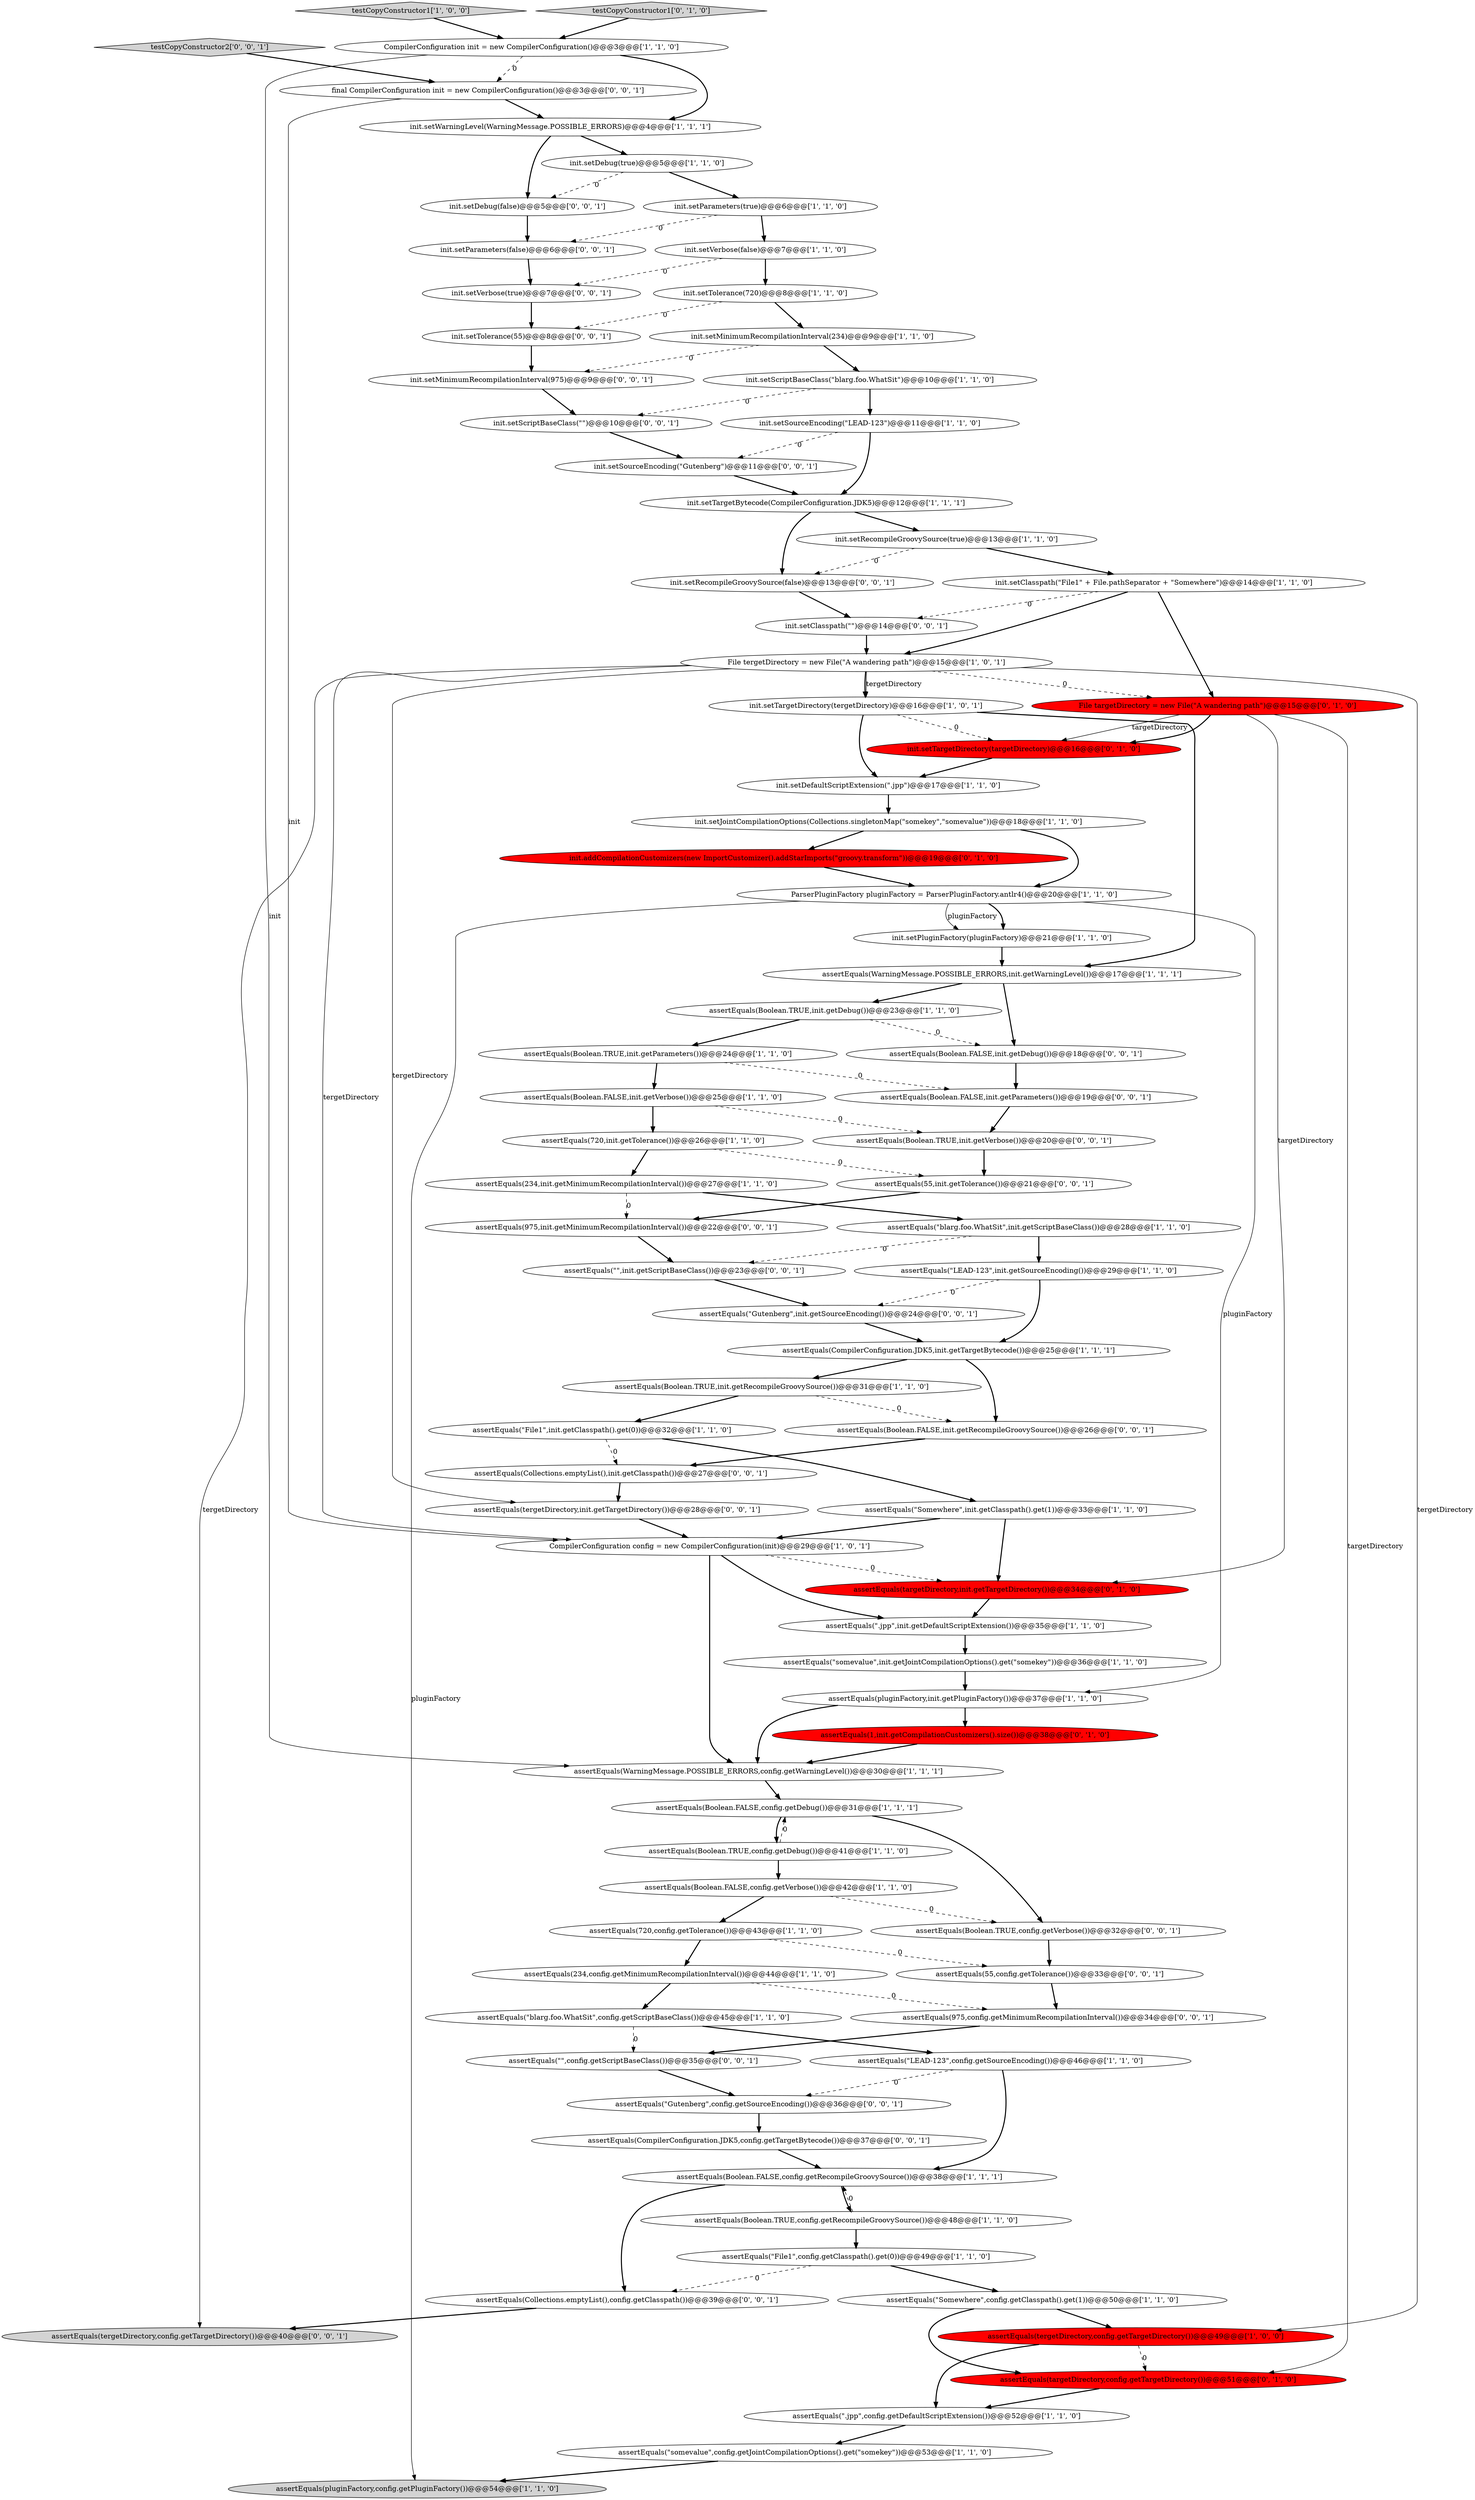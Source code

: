 digraph {
28 [style = filled, label = "assertEquals(Boolean.TRUE,init.getDebug())@@@23@@@['1', '1', '0']", fillcolor = white, shape = ellipse image = "AAA0AAABBB1BBB"];
10 [style = filled, label = "init.setRecompileGroovySource(true)@@@13@@@['1', '1', '0']", fillcolor = white, shape = ellipse image = "AAA0AAABBB1BBB"];
83 [style = filled, label = "init.setVerbose(true)@@@7@@@['0', '0', '1']", fillcolor = white, shape = ellipse image = "AAA0AAABBB3BBB"];
78 [style = filled, label = "assertEquals(CompilerConfiguration.JDK5,config.getTargetBytecode())@@@37@@@['0', '0', '1']", fillcolor = white, shape = ellipse image = "AAA0AAABBB3BBB"];
48 [style = filled, label = "init.setTargetBytecode(CompilerConfiguration.JDK5)@@@12@@@['1', '1', '1']", fillcolor = white, shape = ellipse image = "AAA0AAABBB1BBB"];
54 [style = filled, label = "assertEquals(targetDirectory,config.getTargetDirectory())@@@51@@@['0', '1', '0']", fillcolor = red, shape = ellipse image = "AAA1AAABBB2BBB"];
73 [style = filled, label = "assertEquals(\"Gutenberg\",config.getSourceEncoding())@@@36@@@['0', '0', '1']", fillcolor = white, shape = ellipse image = "AAA0AAABBB3BBB"];
47 [style = filled, label = "assertEquals(CompilerConfiguration.JDK5,init.getTargetBytecode())@@@25@@@['1', '1', '1']", fillcolor = white, shape = ellipse image = "AAA0AAABBB1BBB"];
0 [style = filled, label = "assertEquals(\"blarg.foo.WhatSit\",config.getScriptBaseClass())@@@45@@@['1', '1', '0']", fillcolor = white, shape = ellipse image = "AAA0AAABBB1BBB"];
3 [style = filled, label = "assertEquals(\"somevalue\",init.getJointCompilationOptions().get(\"somekey\"))@@@36@@@['1', '1', '0']", fillcolor = white, shape = ellipse image = "AAA0AAABBB1BBB"];
64 [style = filled, label = "init.setMinimumRecompilationInterval(975)@@@9@@@['0', '0', '1']", fillcolor = white, shape = ellipse image = "AAA0AAABBB3BBB"];
84 [style = filled, label = "init.setScriptBaseClass(\"\")@@@10@@@['0', '0', '1']", fillcolor = white, shape = ellipse image = "AAA0AAABBB3BBB"];
59 [style = filled, label = "assertEquals(975,config.getMinimumRecompilationInterval())@@@34@@@['0', '0', '1']", fillcolor = white, shape = ellipse image = "AAA0AAABBB3BBB"];
5 [style = filled, label = "assertEquals(\"somevalue\",config.getJointCompilationOptions().get(\"somekey\"))@@@53@@@['1', '1', '0']", fillcolor = white, shape = ellipse image = "AAA0AAABBB1BBB"];
63 [style = filled, label = "assertEquals(Boolean.FALSE,init.getParameters())@@@19@@@['0', '0', '1']", fillcolor = white, shape = ellipse image = "AAA0AAABBB3BBB"];
20 [style = filled, label = "testCopyConstructor1['1', '0', '0']", fillcolor = lightgray, shape = diamond image = "AAA0AAABBB1BBB"];
27 [style = filled, label = "init.setParameters(true)@@@6@@@['1', '1', '0']", fillcolor = white, shape = ellipse image = "AAA0AAABBB1BBB"];
69 [style = filled, label = "init.setSourceEncoding(\"Gutenberg\")@@@11@@@['0', '0', '1']", fillcolor = white, shape = ellipse image = "AAA0AAABBB3BBB"];
14 [style = filled, label = "assertEquals(234,init.getMinimumRecompilationInterval())@@@27@@@['1', '1', '0']", fillcolor = white, shape = ellipse image = "AAA0AAABBB1BBB"];
68 [style = filled, label = "init.setDebug(false)@@@5@@@['0', '0', '1']", fillcolor = white, shape = ellipse image = "AAA0AAABBB3BBB"];
67 [style = filled, label = "init.setTolerance(55)@@@8@@@['0', '0', '1']", fillcolor = white, shape = ellipse image = "AAA0AAABBB3BBB"];
24 [style = filled, label = "assertEquals(\"File1\",config.getClasspath().get(0))@@@49@@@['1', '1', '0']", fillcolor = white, shape = ellipse image = "AAA0AAABBB1BBB"];
85 [style = filled, label = "assertEquals(tergetDirectory,init.getTargetDirectory())@@@28@@@['0', '0', '1']", fillcolor = white, shape = ellipse image = "AAA0AAABBB3BBB"];
77 [style = filled, label = "assertEquals(\"\",config.getScriptBaseClass())@@@35@@@['0', '0', '1']", fillcolor = white, shape = ellipse image = "AAA0AAABBB3BBB"];
65 [style = filled, label = "assertEquals(tergetDirectory,config.getTargetDirectory())@@@40@@@['0', '0', '1']", fillcolor = lightgray, shape = ellipse image = "AAA0AAABBB3BBB"];
46 [style = filled, label = "assertEquals(Boolean.FALSE,config.getRecompileGroovySource())@@@38@@@['1', '1', '1']", fillcolor = white, shape = ellipse image = "AAA0AAABBB1BBB"];
55 [style = filled, label = "File targetDirectory = new File(\"A wandering path\")@@@15@@@['0', '1', '0']", fillcolor = red, shape = ellipse image = "AAA1AAABBB2BBB"];
35 [style = filled, label = "assertEquals(WarningMessage.POSSIBLE_ERRORS,config.getWarningLevel())@@@30@@@['1', '1', '1']", fillcolor = white, shape = ellipse image = "AAA0AAABBB1BBB"];
74 [style = filled, label = "assertEquals(975,init.getMinimumRecompilationInterval())@@@22@@@['0', '0', '1']", fillcolor = white, shape = ellipse image = "AAA0AAABBB3BBB"];
30 [style = filled, label = "assertEquals(Boolean.TRUE,init.getRecompileGroovySource())@@@31@@@['1', '1', '0']", fillcolor = white, shape = ellipse image = "AAA0AAABBB1BBB"];
71 [style = filled, label = "assertEquals(55,config.getTolerance())@@@33@@@['0', '0', '1']", fillcolor = white, shape = ellipse image = "AAA0AAABBB3BBB"];
75 [style = filled, label = "assertEquals(Collections.emptyList(),config.getClasspath())@@@39@@@['0', '0', '1']", fillcolor = white, shape = ellipse image = "AAA0AAABBB3BBB"];
81 [style = filled, label = "assertEquals(\"Gutenberg\",init.getSourceEncoding())@@@24@@@['0', '0', '1']", fillcolor = white, shape = ellipse image = "AAA0AAABBB3BBB"];
58 [style = filled, label = "final CompilerConfiguration init = new CompilerConfiguration()@@@3@@@['0', '0', '1']", fillcolor = white, shape = ellipse image = "AAA0AAABBB3BBB"];
86 [style = filled, label = "assertEquals(55,init.getTolerance())@@@21@@@['0', '0', '1']", fillcolor = white, shape = ellipse image = "AAA0AAABBB3BBB"];
19 [style = filled, label = "init.setVerbose(false)@@@7@@@['1', '1', '0']", fillcolor = white, shape = ellipse image = "AAA0AAABBB1BBB"];
40 [style = filled, label = "ParserPluginFactory pluginFactory = ParserPluginFactory.antlr4()@@@20@@@['1', '1', '0']", fillcolor = white, shape = ellipse image = "AAA0AAABBB1BBB"];
7 [style = filled, label = "assertEquals(Boolean.FALSE,config.getVerbose())@@@42@@@['1', '1', '0']", fillcolor = white, shape = ellipse image = "AAA0AAABBB1BBB"];
60 [style = filled, label = "testCopyConstructor2['0', '0', '1']", fillcolor = lightgray, shape = diamond image = "AAA0AAABBB3BBB"];
37 [style = filled, label = "init.setClasspath(\"File1\" + File.pathSeparator + \"Somewhere\")@@@14@@@['1', '1', '0']", fillcolor = white, shape = ellipse image = "AAA0AAABBB1BBB"];
41 [style = filled, label = "assertEquals(\"blarg.foo.WhatSit\",init.getScriptBaseClass())@@@28@@@['1', '1', '0']", fillcolor = white, shape = ellipse image = "AAA0AAABBB1BBB"];
25 [style = filled, label = "init.setTargetDirectory(tergetDirectory)@@@16@@@['1', '0', '1']", fillcolor = white, shape = ellipse image = "AAA0AAABBB1BBB"];
11 [style = filled, label = "assertEquals(\"LEAD-123\",config.getSourceEncoding())@@@46@@@['1', '1', '0']", fillcolor = white, shape = ellipse image = "AAA0AAABBB1BBB"];
52 [style = filled, label = "testCopyConstructor1['0', '1', '0']", fillcolor = lightgray, shape = diamond image = "AAA0AAABBB2BBB"];
17 [style = filled, label = "assertEquals(720,config.getTolerance())@@@43@@@['1', '1', '0']", fillcolor = white, shape = ellipse image = "AAA0AAABBB1BBB"];
80 [style = filled, label = "assertEquals(Boolean.FALSE,init.getDebug())@@@18@@@['0', '0', '1']", fillcolor = white, shape = ellipse image = "AAA0AAABBB3BBB"];
38 [style = filled, label = "assertEquals(Boolean.TRUE,init.getParameters())@@@24@@@['1', '1', '0']", fillcolor = white, shape = ellipse image = "AAA0AAABBB1BBB"];
33 [style = filled, label = "assertEquals(\"Somewhere\",init.getClasspath().get(1))@@@33@@@['1', '1', '0']", fillcolor = white, shape = ellipse image = "AAA0AAABBB1BBB"];
16 [style = filled, label = "init.setPluginFactory(pluginFactory)@@@21@@@['1', '1', '0']", fillcolor = white, shape = ellipse image = "AAA0AAABBB1BBB"];
72 [style = filled, label = "assertEquals(Boolean.FALSE,init.getRecompileGroovySource())@@@26@@@['0', '0', '1']", fillcolor = white, shape = ellipse image = "AAA0AAABBB3BBB"];
49 [style = filled, label = "init.setDebug(true)@@@5@@@['1', '1', '0']", fillcolor = white, shape = ellipse image = "AAA0AAABBB1BBB"];
51 [style = filled, label = "assertEquals(targetDirectory,init.getTargetDirectory())@@@34@@@['0', '1', '0']", fillcolor = red, shape = ellipse image = "AAA1AAABBB2BBB"];
15 [style = filled, label = "assertEquals(Boolean.FALSE,config.getDebug())@@@31@@@['1', '1', '1']", fillcolor = white, shape = ellipse image = "AAA0AAABBB1BBB"];
4 [style = filled, label = "init.setJointCompilationOptions(Collections.singletonMap(\"somekey\",\"somevalue\"))@@@18@@@['1', '1', '0']", fillcolor = white, shape = ellipse image = "AAA0AAABBB1BBB"];
21 [style = filled, label = "File tergetDirectory = new File(\"A wandering path\")@@@15@@@['1', '0', '1']", fillcolor = white, shape = ellipse image = "AAA0AAABBB1BBB"];
82 [style = filled, label = "assertEquals(\"\",init.getScriptBaseClass())@@@23@@@['0', '0', '1']", fillcolor = white, shape = ellipse image = "AAA0AAABBB3BBB"];
23 [style = filled, label = "assertEquals(\"File1\",init.getClasspath().get(0))@@@32@@@['1', '1', '0']", fillcolor = white, shape = ellipse image = "AAA0AAABBB1BBB"];
61 [style = filled, label = "init.setParameters(false)@@@6@@@['0', '0', '1']", fillcolor = white, shape = ellipse image = "AAA0AAABBB3BBB"];
79 [style = filled, label = "init.setClasspath(\"\")@@@14@@@['0', '0', '1']", fillcolor = white, shape = ellipse image = "AAA0AAABBB3BBB"];
31 [style = filled, label = "assertEquals(720,init.getTolerance())@@@26@@@['1', '1', '0']", fillcolor = white, shape = ellipse image = "AAA0AAABBB1BBB"];
26 [style = filled, label = "assertEquals(\".jpp\",config.getDefaultScriptExtension())@@@52@@@['1', '1', '0']", fillcolor = white, shape = ellipse image = "AAA0AAABBB1BBB"];
66 [style = filled, label = "init.setRecompileGroovySource(false)@@@13@@@['0', '0', '1']", fillcolor = white, shape = ellipse image = "AAA0AAABBB3BBB"];
8 [style = filled, label = "assertEquals(\"LEAD-123\",init.getSourceEncoding())@@@29@@@['1', '1', '0']", fillcolor = white, shape = ellipse image = "AAA0AAABBB1BBB"];
45 [style = filled, label = "init.setDefaultScriptExtension(\".jpp\")@@@17@@@['1', '1', '0']", fillcolor = white, shape = ellipse image = "AAA0AAABBB1BBB"];
34 [style = filled, label = "CompilerConfiguration init = new CompilerConfiguration()@@@3@@@['1', '1', '0']", fillcolor = white, shape = ellipse image = "AAA0AAABBB1BBB"];
22 [style = filled, label = "init.setMinimumRecompilationInterval(234)@@@9@@@['1', '1', '0']", fillcolor = white, shape = ellipse image = "AAA0AAABBB1BBB"];
32 [style = filled, label = "assertEquals(Boolean.FALSE,init.getVerbose())@@@25@@@['1', '1', '0']", fillcolor = white, shape = ellipse image = "AAA0AAABBB1BBB"];
39 [style = filled, label = "init.setScriptBaseClass(\"blarg.foo.WhatSit\")@@@10@@@['1', '1', '0']", fillcolor = white, shape = ellipse image = "AAA0AAABBB1BBB"];
6 [style = filled, label = "init.setSourceEncoding(\"LEAD-123\")@@@11@@@['1', '1', '0']", fillcolor = white, shape = ellipse image = "AAA0AAABBB1BBB"];
36 [style = filled, label = "assertEquals(\"Somewhere\",config.getClasspath().get(1))@@@50@@@['1', '1', '0']", fillcolor = white, shape = ellipse image = "AAA0AAABBB1BBB"];
76 [style = filled, label = "assertEquals(Boolean.TRUE,init.getVerbose())@@@20@@@['0', '0', '1']", fillcolor = white, shape = ellipse image = "AAA0AAABBB3BBB"];
56 [style = filled, label = "assertEquals(1,init.getCompilationCustomizers().size())@@@38@@@['0', '1', '0']", fillcolor = red, shape = ellipse image = "AAA1AAABBB2BBB"];
9 [style = filled, label = "assertEquals(234,config.getMinimumRecompilationInterval())@@@44@@@['1', '1', '0']", fillcolor = white, shape = ellipse image = "AAA0AAABBB1BBB"];
50 [style = filled, label = "assertEquals(Boolean.TRUE,config.getDebug())@@@41@@@['1', '1', '0']", fillcolor = white, shape = ellipse image = "AAA0AAABBB1BBB"];
1 [style = filled, label = "CompilerConfiguration config = new CompilerConfiguration(init)@@@29@@@['1', '0', '1']", fillcolor = white, shape = ellipse image = "AAA0AAABBB1BBB"];
43 [style = filled, label = "assertEquals(WarningMessage.POSSIBLE_ERRORS,init.getWarningLevel())@@@17@@@['1', '1', '1']", fillcolor = white, shape = ellipse image = "AAA0AAABBB1BBB"];
57 [style = filled, label = "init.addCompilationCustomizers(new ImportCustomizer().addStarImports(\"groovy.transform\"))@@@19@@@['0', '1', '0']", fillcolor = red, shape = ellipse image = "AAA1AAABBB2BBB"];
53 [style = filled, label = "init.setTargetDirectory(targetDirectory)@@@16@@@['0', '1', '0']", fillcolor = red, shape = ellipse image = "AAA1AAABBB2BBB"];
12 [style = filled, label = "init.setTolerance(720)@@@8@@@['1', '1', '0']", fillcolor = white, shape = ellipse image = "AAA0AAABBB1BBB"];
62 [style = filled, label = "assertEquals(Boolean.TRUE,config.getVerbose())@@@32@@@['0', '0', '1']", fillcolor = white, shape = ellipse image = "AAA0AAABBB3BBB"];
13 [style = filled, label = "init.setWarningLevel(WarningMessage.POSSIBLE_ERRORS)@@@4@@@['1', '1', '1']", fillcolor = white, shape = ellipse image = "AAA0AAABBB1BBB"];
70 [style = filled, label = "assertEquals(Collections.emptyList(),init.getClasspath())@@@27@@@['0', '0', '1']", fillcolor = white, shape = ellipse image = "AAA0AAABBB3BBB"];
18 [style = filled, label = "assertEquals(pluginFactory,config.getPluginFactory())@@@54@@@['1', '1', '0']", fillcolor = lightgray, shape = ellipse image = "AAA0AAABBB1BBB"];
2 [style = filled, label = "assertEquals(\".jpp\",init.getDefaultScriptExtension())@@@35@@@['1', '1', '0']", fillcolor = white, shape = ellipse image = "AAA0AAABBB1BBB"];
29 [style = filled, label = "assertEquals(tergetDirectory,config.getTargetDirectory())@@@49@@@['1', '0', '0']", fillcolor = red, shape = ellipse image = "AAA1AAABBB1BBB"];
42 [style = filled, label = "assertEquals(Boolean.TRUE,config.getRecompileGroovySource())@@@48@@@['1', '1', '0']", fillcolor = white, shape = ellipse image = "AAA0AAABBB1BBB"];
44 [style = filled, label = "assertEquals(pluginFactory,init.getPluginFactory())@@@37@@@['1', '1', '0']", fillcolor = white, shape = ellipse image = "AAA0AAABBB1BBB"];
21->65 [style = solid, label="tergetDirectory"];
19->83 [style = dashed, label="0"];
25->45 [style = bold, label=""];
79->21 [style = bold, label=""];
74->82 [style = bold, label=""];
36->29 [style = bold, label=""];
41->8 [style = bold, label=""];
44->35 [style = bold, label=""];
17->9 [style = bold, label=""];
28->38 [style = bold, label=""];
17->71 [style = dashed, label="0"];
39->6 [style = bold, label=""];
25->43 [style = bold, label=""];
13->49 [style = bold, label=""];
11->46 [style = bold, label=""];
37->55 [style = bold, label=""];
40->44 [style = solid, label="pluginFactory"];
23->33 [style = bold, label=""];
40->16 [style = bold, label=""];
40->16 [style = solid, label="pluginFactory"];
10->66 [style = dashed, label="0"];
6->69 [style = dashed, label="0"];
48->10 [style = bold, label=""];
16->43 [style = bold, label=""];
8->47 [style = bold, label=""];
59->77 [style = bold, label=""];
13->68 [style = bold, label=""];
41->82 [style = dashed, label="0"];
27->19 [style = bold, label=""];
58->1 [style = solid, label="init"];
81->47 [style = bold, label=""];
32->76 [style = dashed, label="0"];
54->26 [style = bold, label=""];
12->22 [style = bold, label=""];
64->84 [style = bold, label=""];
31->14 [style = bold, label=""];
46->42 [style = bold, label=""];
0->77 [style = dashed, label="0"];
9->59 [style = dashed, label="0"];
67->64 [style = bold, label=""];
57->40 [style = bold, label=""];
19->12 [style = bold, label=""];
20->34 [style = bold, label=""];
15->50 [style = bold, label=""];
21->29 [style = solid, label="tergetDirectory"];
21->1 [style = solid, label="tergetDirectory"];
61->83 [style = bold, label=""];
37->21 [style = bold, label=""];
29->54 [style = dashed, label="0"];
27->61 [style = dashed, label="0"];
1->35 [style = bold, label=""];
21->25 [style = bold, label=""];
75->65 [style = bold, label=""];
84->69 [style = bold, label=""];
40->18 [style = solid, label="pluginFactory"];
38->32 [style = bold, label=""];
29->26 [style = bold, label=""];
34->58 [style = dashed, label="0"];
21->85 [style = solid, label="tergetDirectory"];
37->79 [style = dashed, label="0"];
86->74 [style = bold, label=""];
76->86 [style = bold, label=""];
73->78 [style = bold, label=""];
43->80 [style = bold, label=""];
83->67 [style = bold, label=""];
70->85 [style = bold, label=""];
32->31 [style = bold, label=""];
6->48 [style = bold, label=""];
44->56 [style = bold, label=""];
7->17 [style = bold, label=""];
35->15 [style = bold, label=""];
4->57 [style = bold, label=""];
8->81 [style = dashed, label="0"];
77->73 [style = bold, label=""];
78->46 [style = bold, label=""];
2->3 [style = bold, label=""];
25->53 [style = dashed, label="0"];
0->11 [style = bold, label=""];
1->51 [style = dashed, label="0"];
5->18 [style = bold, label=""];
22->64 [style = dashed, label="0"];
42->24 [style = bold, label=""];
12->67 [style = dashed, label="0"];
24->75 [style = dashed, label="0"];
56->35 [style = bold, label=""];
23->70 [style = dashed, label="0"];
60->58 [style = bold, label=""];
3->44 [style = bold, label=""];
46->75 [style = bold, label=""];
21->25 [style = solid, label="tergetDirectory"];
30->72 [style = dashed, label="0"];
38->63 [style = dashed, label="0"];
51->2 [style = bold, label=""];
11->73 [style = dashed, label="0"];
71->59 [style = bold, label=""];
42->46 [style = dashed, label="0"];
22->39 [style = bold, label=""];
1->2 [style = bold, label=""];
50->15 [style = dashed, label="0"];
14->74 [style = dashed, label="0"];
14->41 [style = bold, label=""];
31->86 [style = dashed, label="0"];
48->66 [style = bold, label=""];
80->63 [style = bold, label=""];
10->37 [style = bold, label=""];
82->81 [style = bold, label=""];
58->13 [style = bold, label=""];
4->40 [style = bold, label=""];
69->48 [style = bold, label=""];
9->0 [style = bold, label=""];
26->5 [style = bold, label=""];
72->70 [style = bold, label=""];
34->35 [style = solid, label="init"];
21->55 [style = dashed, label="0"];
7->62 [style = dashed, label="0"];
34->13 [style = bold, label=""];
30->23 [style = bold, label=""];
50->7 [style = bold, label=""];
47->72 [style = bold, label=""];
33->1 [style = bold, label=""];
15->62 [style = bold, label=""];
49->27 [style = bold, label=""];
52->34 [style = bold, label=""];
55->51 [style = solid, label="targetDirectory"];
43->28 [style = bold, label=""];
47->30 [style = bold, label=""];
45->4 [style = bold, label=""];
24->36 [style = bold, label=""];
62->71 [style = bold, label=""];
33->51 [style = bold, label=""];
49->68 [style = dashed, label="0"];
55->53 [style = solid, label="targetDirectory"];
63->76 [style = bold, label=""];
55->53 [style = bold, label=""];
39->84 [style = dashed, label="0"];
28->80 [style = dashed, label="0"];
85->1 [style = bold, label=""];
55->54 [style = solid, label="targetDirectory"];
68->61 [style = bold, label=""];
36->54 [style = bold, label=""];
53->45 [style = bold, label=""];
66->79 [style = bold, label=""];
}
